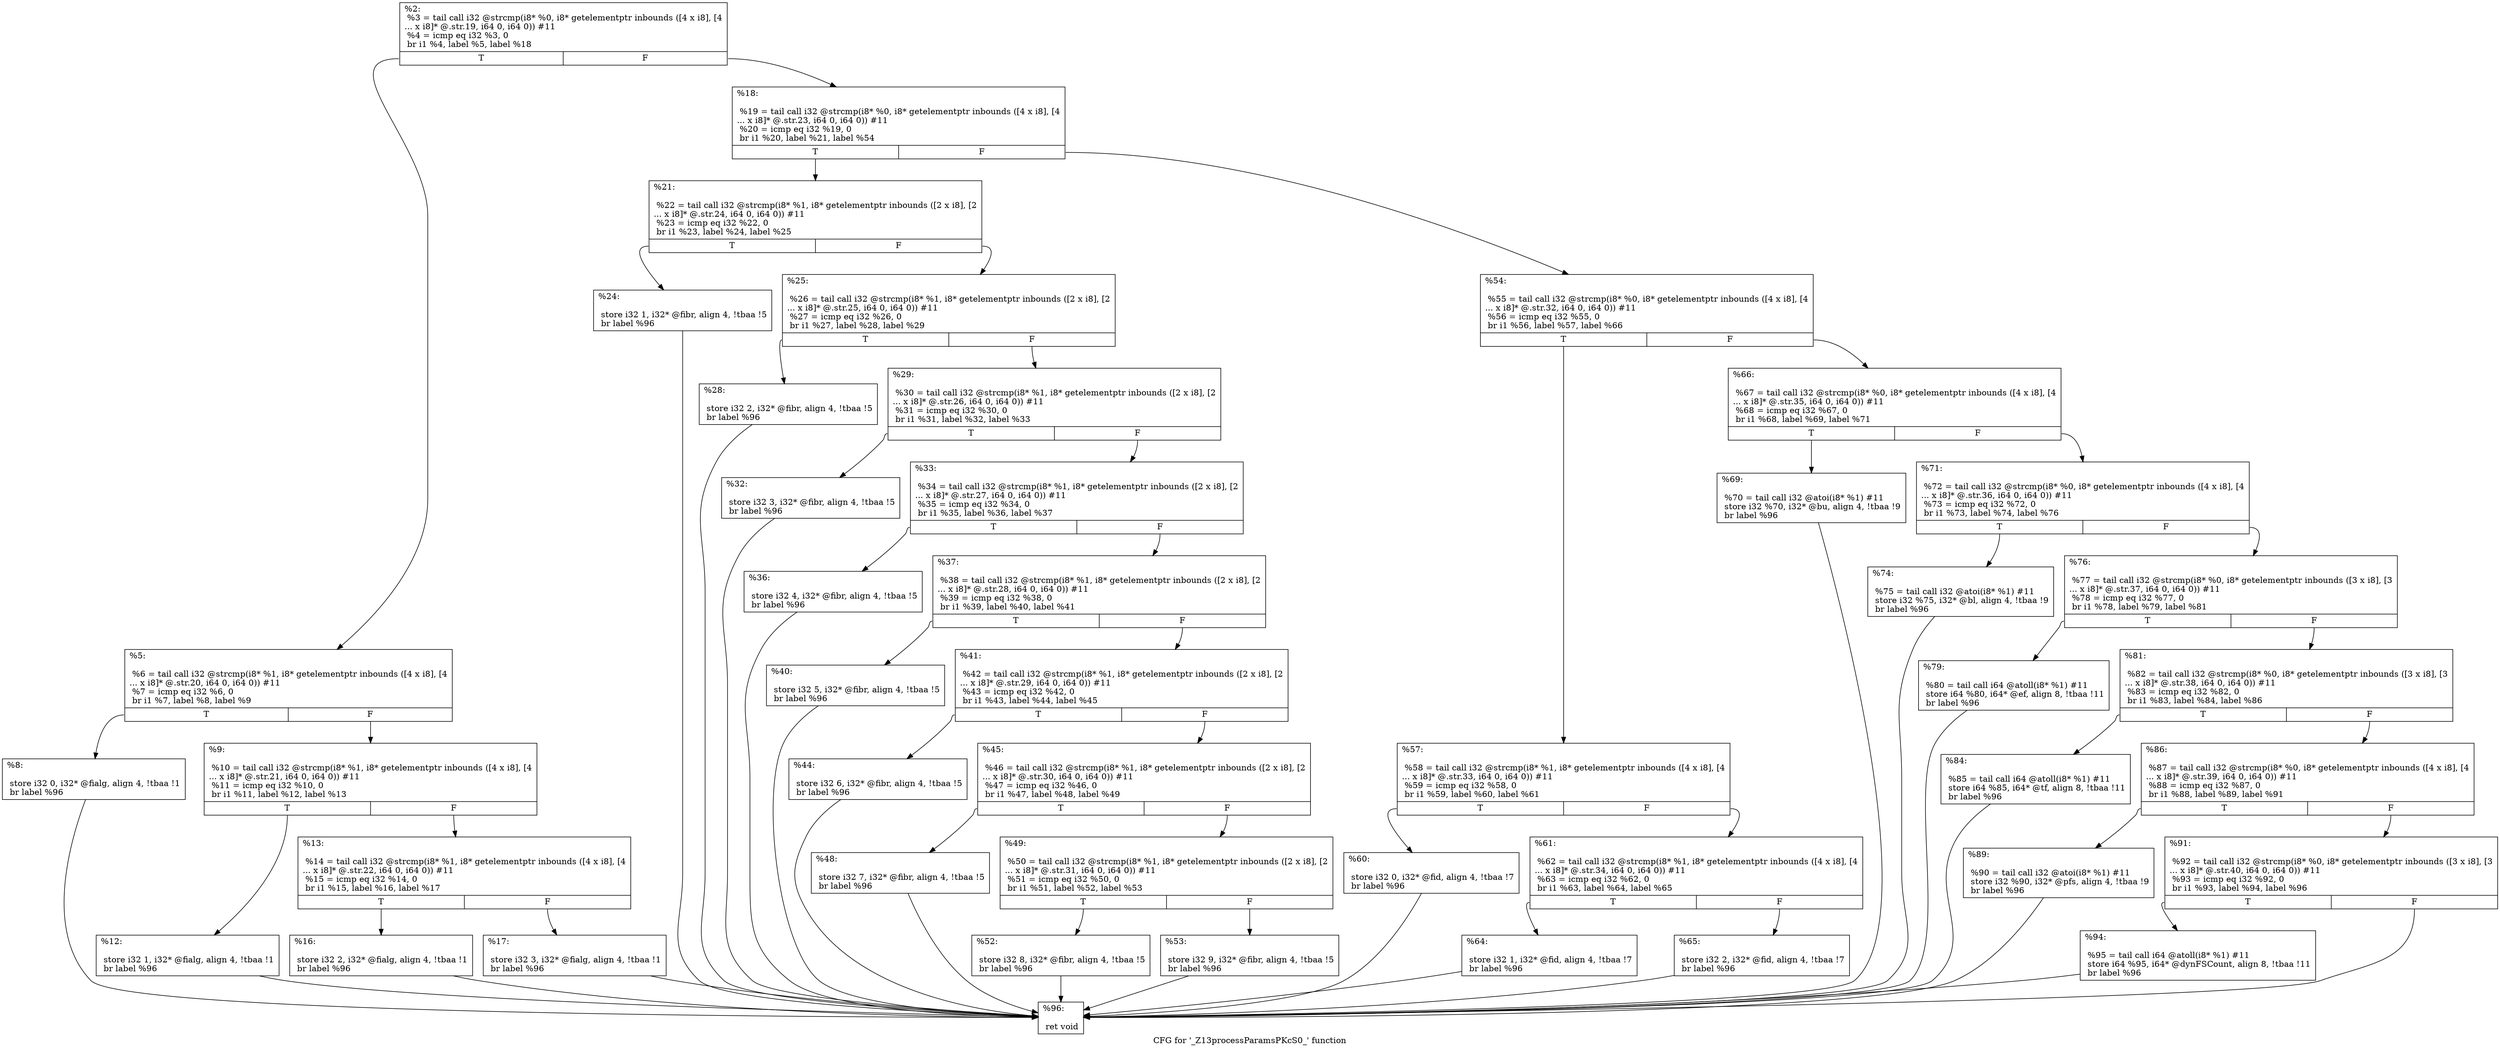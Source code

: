 digraph "CFG for '_Z13processParamsPKcS0_' function" {
	label="CFG for '_Z13processParamsPKcS0_' function";

	Node0x3159060 [shape=record,label="{%2:\l  %3 = tail call i32 @strcmp(i8* %0, i8* getelementptr inbounds ([4 x i8], [4\l... x i8]* @.str.19, i64 0, i64 0)) #11\l  %4 = icmp eq i32 %3, 0\l  br i1 %4, label %5, label %18\l|{<s0>T|<s1>F}}"];
	Node0x3159060:s0 -> Node0x31590b0;
	Node0x3159060:s1 -> Node0x31592e0;
	Node0x31590b0 [shape=record,label="{%5:\l\l  %6 = tail call i32 @strcmp(i8* %1, i8* getelementptr inbounds ([4 x i8], [4\l... x i8]* @.str.20, i64 0, i64 0)) #11\l  %7 = icmp eq i32 %6, 0\l  br i1 %7, label %8, label %9\l|{<s0>T|<s1>F}}"];
	Node0x31590b0:s0 -> Node0x3159100;
	Node0x31590b0:s1 -> Node0x3159150;
	Node0x3159100 [shape=record,label="{%8:\l\l  store i32 0, i32* @fialg, align 4, !tbaa !1\l  br label %96\l}"];
	Node0x3159100 -> Node0x3159e20;
	Node0x3159150 [shape=record,label="{%9:\l\l  %10 = tail call i32 @strcmp(i8* %1, i8* getelementptr inbounds ([4 x i8], [4\l... x i8]* @.str.21, i64 0, i64 0)) #11\l  %11 = icmp eq i32 %10, 0\l  br i1 %11, label %12, label %13\l|{<s0>T|<s1>F}}"];
	Node0x3159150:s0 -> Node0x31591a0;
	Node0x3159150:s1 -> Node0x31591f0;
	Node0x31591a0 [shape=record,label="{%12:\l\l  store i32 1, i32* @fialg, align 4, !tbaa !1\l  br label %96\l}"];
	Node0x31591a0 -> Node0x3159e20;
	Node0x31591f0 [shape=record,label="{%13:\l\l  %14 = tail call i32 @strcmp(i8* %1, i8* getelementptr inbounds ([4 x i8], [4\l... x i8]* @.str.22, i64 0, i64 0)) #11\l  %15 = icmp eq i32 %14, 0\l  br i1 %15, label %16, label %17\l|{<s0>T|<s1>F}}"];
	Node0x31591f0:s0 -> Node0x3159240;
	Node0x31591f0:s1 -> Node0x3159290;
	Node0x3159240 [shape=record,label="{%16:\l\l  store i32 2, i32* @fialg, align 4, !tbaa !1\l  br label %96\l}"];
	Node0x3159240 -> Node0x3159e20;
	Node0x3159290 [shape=record,label="{%17:\l\l  store i32 3, i32* @fialg, align 4, !tbaa !1\l  br label %96\l}"];
	Node0x3159290 -> Node0x3159e20;
	Node0x31592e0 [shape=record,label="{%18:\l\l  %19 = tail call i32 @strcmp(i8* %0, i8* getelementptr inbounds ([4 x i8], [4\l... x i8]* @.str.23, i64 0, i64 0)) #11\l  %20 = icmp eq i32 %19, 0\l  br i1 %20, label %21, label %54\l|{<s0>T|<s1>F}}"];
	Node0x31592e0:s0 -> Node0x3159330;
	Node0x31592e0:s1 -> Node0x3159880;
	Node0x3159330 [shape=record,label="{%21:\l\l  %22 = tail call i32 @strcmp(i8* %1, i8* getelementptr inbounds ([2 x i8], [2\l... x i8]* @.str.24, i64 0, i64 0)) #11\l  %23 = icmp eq i32 %22, 0\l  br i1 %23, label %24, label %25\l|{<s0>T|<s1>F}}"];
	Node0x3159330:s0 -> Node0x3159380;
	Node0x3159330:s1 -> Node0x31593d0;
	Node0x3159380 [shape=record,label="{%24:\l\l  store i32 1, i32* @fibr, align 4, !tbaa !5\l  br label %96\l}"];
	Node0x3159380 -> Node0x3159e20;
	Node0x31593d0 [shape=record,label="{%25:\l\l  %26 = tail call i32 @strcmp(i8* %1, i8* getelementptr inbounds ([2 x i8], [2\l... x i8]* @.str.25, i64 0, i64 0)) #11\l  %27 = icmp eq i32 %26, 0\l  br i1 %27, label %28, label %29\l|{<s0>T|<s1>F}}"];
	Node0x31593d0:s0 -> Node0x3159420;
	Node0x31593d0:s1 -> Node0x3159470;
	Node0x3159420 [shape=record,label="{%28:\l\l  store i32 2, i32* @fibr, align 4, !tbaa !5\l  br label %96\l}"];
	Node0x3159420 -> Node0x3159e20;
	Node0x3159470 [shape=record,label="{%29:\l\l  %30 = tail call i32 @strcmp(i8* %1, i8* getelementptr inbounds ([2 x i8], [2\l... x i8]* @.str.26, i64 0, i64 0)) #11\l  %31 = icmp eq i32 %30, 0\l  br i1 %31, label %32, label %33\l|{<s0>T|<s1>F}}"];
	Node0x3159470:s0 -> Node0x31594c0;
	Node0x3159470:s1 -> Node0x3159510;
	Node0x31594c0 [shape=record,label="{%32:\l\l  store i32 3, i32* @fibr, align 4, !tbaa !5\l  br label %96\l}"];
	Node0x31594c0 -> Node0x3159e20;
	Node0x3159510 [shape=record,label="{%33:\l\l  %34 = tail call i32 @strcmp(i8* %1, i8* getelementptr inbounds ([2 x i8], [2\l... x i8]* @.str.27, i64 0, i64 0)) #11\l  %35 = icmp eq i32 %34, 0\l  br i1 %35, label %36, label %37\l|{<s0>T|<s1>F}}"];
	Node0x3159510:s0 -> Node0x3159560;
	Node0x3159510:s1 -> Node0x31595b0;
	Node0x3159560 [shape=record,label="{%36:\l\l  store i32 4, i32* @fibr, align 4, !tbaa !5\l  br label %96\l}"];
	Node0x3159560 -> Node0x3159e20;
	Node0x31595b0 [shape=record,label="{%37:\l\l  %38 = tail call i32 @strcmp(i8* %1, i8* getelementptr inbounds ([2 x i8], [2\l... x i8]* @.str.28, i64 0, i64 0)) #11\l  %39 = icmp eq i32 %38, 0\l  br i1 %39, label %40, label %41\l|{<s0>T|<s1>F}}"];
	Node0x31595b0:s0 -> Node0x3159600;
	Node0x31595b0:s1 -> Node0x3159650;
	Node0x3159600 [shape=record,label="{%40:\l\l  store i32 5, i32* @fibr, align 4, !tbaa !5\l  br label %96\l}"];
	Node0x3159600 -> Node0x3159e20;
	Node0x3159650 [shape=record,label="{%41:\l\l  %42 = tail call i32 @strcmp(i8* %1, i8* getelementptr inbounds ([2 x i8], [2\l... x i8]* @.str.29, i64 0, i64 0)) #11\l  %43 = icmp eq i32 %42, 0\l  br i1 %43, label %44, label %45\l|{<s0>T|<s1>F}}"];
	Node0x3159650:s0 -> Node0x31596a0;
	Node0x3159650:s1 -> Node0x31596f0;
	Node0x31596a0 [shape=record,label="{%44:\l\l  store i32 6, i32* @fibr, align 4, !tbaa !5\l  br label %96\l}"];
	Node0x31596a0 -> Node0x3159e20;
	Node0x31596f0 [shape=record,label="{%45:\l\l  %46 = tail call i32 @strcmp(i8* %1, i8* getelementptr inbounds ([2 x i8], [2\l... x i8]* @.str.30, i64 0, i64 0)) #11\l  %47 = icmp eq i32 %46, 0\l  br i1 %47, label %48, label %49\l|{<s0>T|<s1>F}}"];
	Node0x31596f0:s0 -> Node0x3159740;
	Node0x31596f0:s1 -> Node0x3159790;
	Node0x3159740 [shape=record,label="{%48:\l\l  store i32 7, i32* @fibr, align 4, !tbaa !5\l  br label %96\l}"];
	Node0x3159740 -> Node0x3159e20;
	Node0x3159790 [shape=record,label="{%49:\l\l  %50 = tail call i32 @strcmp(i8* %1, i8* getelementptr inbounds ([2 x i8], [2\l... x i8]* @.str.31, i64 0, i64 0)) #11\l  %51 = icmp eq i32 %50, 0\l  br i1 %51, label %52, label %53\l|{<s0>T|<s1>F}}"];
	Node0x3159790:s0 -> Node0x31597e0;
	Node0x3159790:s1 -> Node0x3159830;
	Node0x31597e0 [shape=record,label="{%52:\l\l  store i32 8, i32* @fibr, align 4, !tbaa !5\l  br label %96\l}"];
	Node0x31597e0 -> Node0x3159e20;
	Node0x3159830 [shape=record,label="{%53:\l\l  store i32 9, i32* @fibr, align 4, !tbaa !5\l  br label %96\l}"];
	Node0x3159830 -> Node0x3159e20;
	Node0x3159880 [shape=record,label="{%54:\l\l  %55 = tail call i32 @strcmp(i8* %0, i8* getelementptr inbounds ([4 x i8], [4\l... x i8]* @.str.32, i64 0, i64 0)) #11\l  %56 = icmp eq i32 %55, 0\l  br i1 %56, label %57, label %66\l|{<s0>T|<s1>F}}"];
	Node0x3159880:s0 -> Node0x31598d0;
	Node0x3159880:s1 -> Node0x3159a60;
	Node0x31598d0 [shape=record,label="{%57:\l\l  %58 = tail call i32 @strcmp(i8* %1, i8* getelementptr inbounds ([4 x i8], [4\l... x i8]* @.str.33, i64 0, i64 0)) #11\l  %59 = icmp eq i32 %58, 0\l  br i1 %59, label %60, label %61\l|{<s0>T|<s1>F}}"];
	Node0x31598d0:s0 -> Node0x3159920;
	Node0x31598d0:s1 -> Node0x3159970;
	Node0x3159920 [shape=record,label="{%60:\l\l  store i32 0, i32* @fid, align 4, !tbaa !7\l  br label %96\l}"];
	Node0x3159920 -> Node0x3159e20;
	Node0x3159970 [shape=record,label="{%61:\l\l  %62 = tail call i32 @strcmp(i8* %1, i8* getelementptr inbounds ([4 x i8], [4\l... x i8]* @.str.34, i64 0, i64 0)) #11\l  %63 = icmp eq i32 %62, 0\l  br i1 %63, label %64, label %65\l|{<s0>T|<s1>F}}"];
	Node0x3159970:s0 -> Node0x31599c0;
	Node0x3159970:s1 -> Node0x3159a10;
	Node0x31599c0 [shape=record,label="{%64:\l\l  store i32 1, i32* @fid, align 4, !tbaa !7\l  br label %96\l}"];
	Node0x31599c0 -> Node0x3159e20;
	Node0x3159a10 [shape=record,label="{%65:\l\l  store i32 2, i32* @fid, align 4, !tbaa !7\l  br label %96\l}"];
	Node0x3159a10 -> Node0x3159e20;
	Node0x3159a60 [shape=record,label="{%66:\l\l  %67 = tail call i32 @strcmp(i8* %0, i8* getelementptr inbounds ([4 x i8], [4\l... x i8]* @.str.35, i64 0, i64 0)) #11\l  %68 = icmp eq i32 %67, 0\l  br i1 %68, label %69, label %71\l|{<s0>T|<s1>F}}"];
	Node0x3159a60:s0 -> Node0x3159ab0;
	Node0x3159a60:s1 -> Node0x3159b00;
	Node0x3159ab0 [shape=record,label="{%69:\l\l  %70 = tail call i32 @atoi(i8* %1) #11\l  store i32 %70, i32* @bu, align 4, !tbaa !9\l  br label %96\l}"];
	Node0x3159ab0 -> Node0x3159e20;
	Node0x3159b00 [shape=record,label="{%71:\l\l  %72 = tail call i32 @strcmp(i8* %0, i8* getelementptr inbounds ([4 x i8], [4\l... x i8]* @.str.36, i64 0, i64 0)) #11\l  %73 = icmp eq i32 %72, 0\l  br i1 %73, label %74, label %76\l|{<s0>T|<s1>F}}"];
	Node0x3159b00:s0 -> Node0x3159b50;
	Node0x3159b00:s1 -> Node0x3159ba0;
	Node0x3159b50 [shape=record,label="{%74:\l\l  %75 = tail call i32 @atoi(i8* %1) #11\l  store i32 %75, i32* @bl, align 4, !tbaa !9\l  br label %96\l}"];
	Node0x3159b50 -> Node0x3159e20;
	Node0x3159ba0 [shape=record,label="{%76:\l\l  %77 = tail call i32 @strcmp(i8* %0, i8* getelementptr inbounds ([3 x i8], [3\l... x i8]* @.str.37, i64 0, i64 0)) #11\l  %78 = icmp eq i32 %77, 0\l  br i1 %78, label %79, label %81\l|{<s0>T|<s1>F}}"];
	Node0x3159ba0:s0 -> Node0x3159bf0;
	Node0x3159ba0:s1 -> Node0x3159c40;
	Node0x3159bf0 [shape=record,label="{%79:\l\l  %80 = tail call i64 @atoll(i8* %1) #11\l  store i64 %80, i64* @ef, align 8, !tbaa !11\l  br label %96\l}"];
	Node0x3159bf0 -> Node0x3159e20;
	Node0x3159c40 [shape=record,label="{%81:\l\l  %82 = tail call i32 @strcmp(i8* %0, i8* getelementptr inbounds ([3 x i8], [3\l... x i8]* @.str.38, i64 0, i64 0)) #11\l  %83 = icmp eq i32 %82, 0\l  br i1 %83, label %84, label %86\l|{<s0>T|<s1>F}}"];
	Node0x3159c40:s0 -> Node0x3159c90;
	Node0x3159c40:s1 -> Node0x3159ce0;
	Node0x3159c90 [shape=record,label="{%84:\l\l  %85 = tail call i64 @atoll(i8* %1) #11\l  store i64 %85, i64* @tf, align 8, !tbaa !11\l  br label %96\l}"];
	Node0x3159c90 -> Node0x3159e20;
	Node0x3159ce0 [shape=record,label="{%86:\l\l  %87 = tail call i32 @strcmp(i8* %0, i8* getelementptr inbounds ([4 x i8], [4\l... x i8]* @.str.39, i64 0, i64 0)) #11\l  %88 = icmp eq i32 %87, 0\l  br i1 %88, label %89, label %91\l|{<s0>T|<s1>F}}"];
	Node0x3159ce0:s0 -> Node0x3159d30;
	Node0x3159ce0:s1 -> Node0x3159d80;
	Node0x3159d30 [shape=record,label="{%89:\l\l  %90 = tail call i32 @atoi(i8* %1) #11\l  store i32 %90, i32* @pfs, align 4, !tbaa !9\l  br label %96\l}"];
	Node0x3159d30 -> Node0x3159e20;
	Node0x3159d80 [shape=record,label="{%91:\l\l  %92 = tail call i32 @strcmp(i8* %0, i8* getelementptr inbounds ([3 x i8], [3\l... x i8]* @.str.40, i64 0, i64 0)) #11\l  %93 = icmp eq i32 %92, 0\l  br i1 %93, label %94, label %96\l|{<s0>T|<s1>F}}"];
	Node0x3159d80:s0 -> Node0x3159dd0;
	Node0x3159d80:s1 -> Node0x3159e20;
	Node0x3159dd0 [shape=record,label="{%94:\l\l  %95 = tail call i64 @atoll(i8* %1) #11\l  store i64 %95, i64* @dynFSCount, align 8, !tbaa !11\l  br label %96\l}"];
	Node0x3159dd0 -> Node0x3159e20;
	Node0x3159e20 [shape=record,label="{%96:\l\l  ret void\l}"];
}
